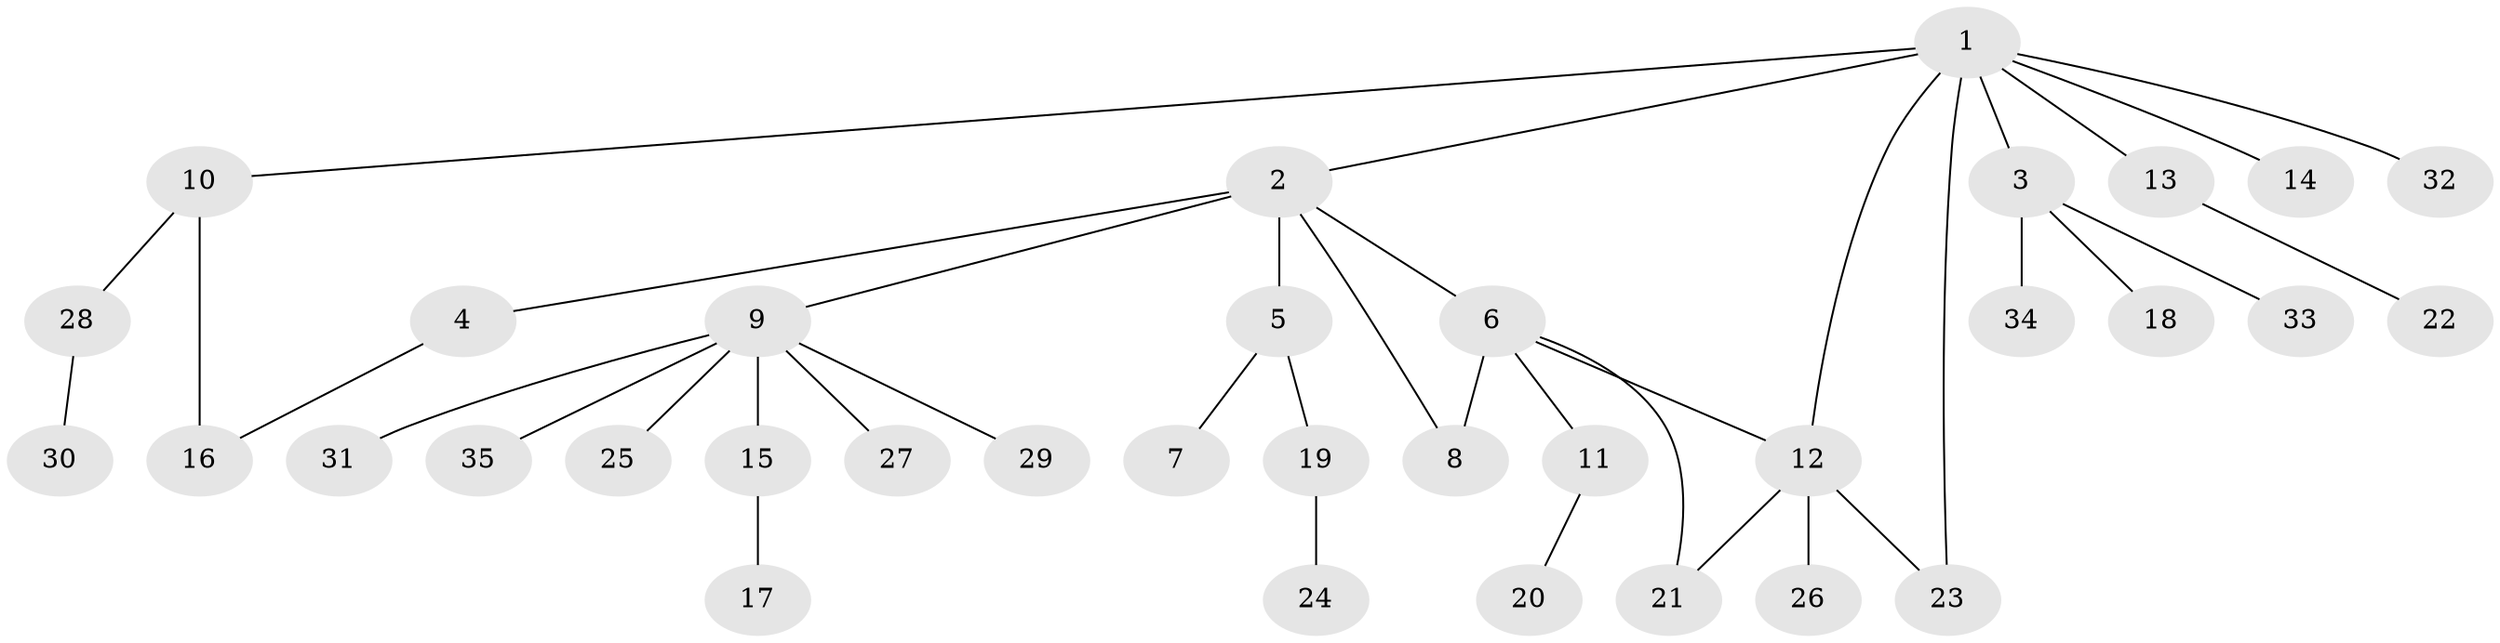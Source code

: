 // original degree distribution, {9: 0.014705882352941176, 12: 0.029411764705882353, 5: 0.014705882352941176, 1: 0.6323529411764706, 3: 0.10294117647058823, 2: 0.16176470588235295, 8: 0.029411764705882353, 4: 0.014705882352941176}
// Generated by graph-tools (version 1.1) at 2025/35/03/09/25 02:35:48]
// undirected, 35 vertices, 39 edges
graph export_dot {
graph [start="1"]
  node [color=gray90,style=filled];
  1;
  2;
  3;
  4;
  5;
  6;
  7;
  8;
  9;
  10;
  11;
  12;
  13;
  14;
  15;
  16;
  17;
  18;
  19;
  20;
  21;
  22;
  23;
  24;
  25;
  26;
  27;
  28;
  29;
  30;
  31;
  32;
  33;
  34;
  35;
  1 -- 2 [weight=1.0];
  1 -- 3 [weight=1.0];
  1 -- 10 [weight=1.0];
  1 -- 12 [weight=1.0];
  1 -- 13 [weight=1.0];
  1 -- 14 [weight=1.0];
  1 -- 23 [weight=1.0];
  1 -- 32 [weight=1.0];
  2 -- 4 [weight=1.0];
  2 -- 5 [weight=6.0];
  2 -- 6 [weight=1.0];
  2 -- 8 [weight=1.0];
  2 -- 9 [weight=1.0];
  3 -- 18 [weight=1.0];
  3 -- 33 [weight=1.0];
  3 -- 34 [weight=1.0];
  4 -- 16 [weight=1.0];
  5 -- 7 [weight=1.0];
  5 -- 19 [weight=1.0];
  6 -- 8 [weight=3.0];
  6 -- 11 [weight=1.0];
  6 -- 12 [weight=1.0];
  6 -- 21 [weight=1.0];
  9 -- 15 [weight=1.0];
  9 -- 25 [weight=1.0];
  9 -- 27 [weight=1.0];
  9 -- 29 [weight=1.0];
  9 -- 31 [weight=1.0];
  9 -- 35 [weight=1.0];
  10 -- 16 [weight=1.0];
  10 -- 28 [weight=1.0];
  11 -- 20 [weight=1.0];
  12 -- 21 [weight=1.0];
  12 -- 23 [weight=1.0];
  12 -- 26 [weight=7.0];
  13 -- 22 [weight=1.0];
  15 -- 17 [weight=1.0];
  19 -- 24 [weight=2.0];
  28 -- 30 [weight=1.0];
}
